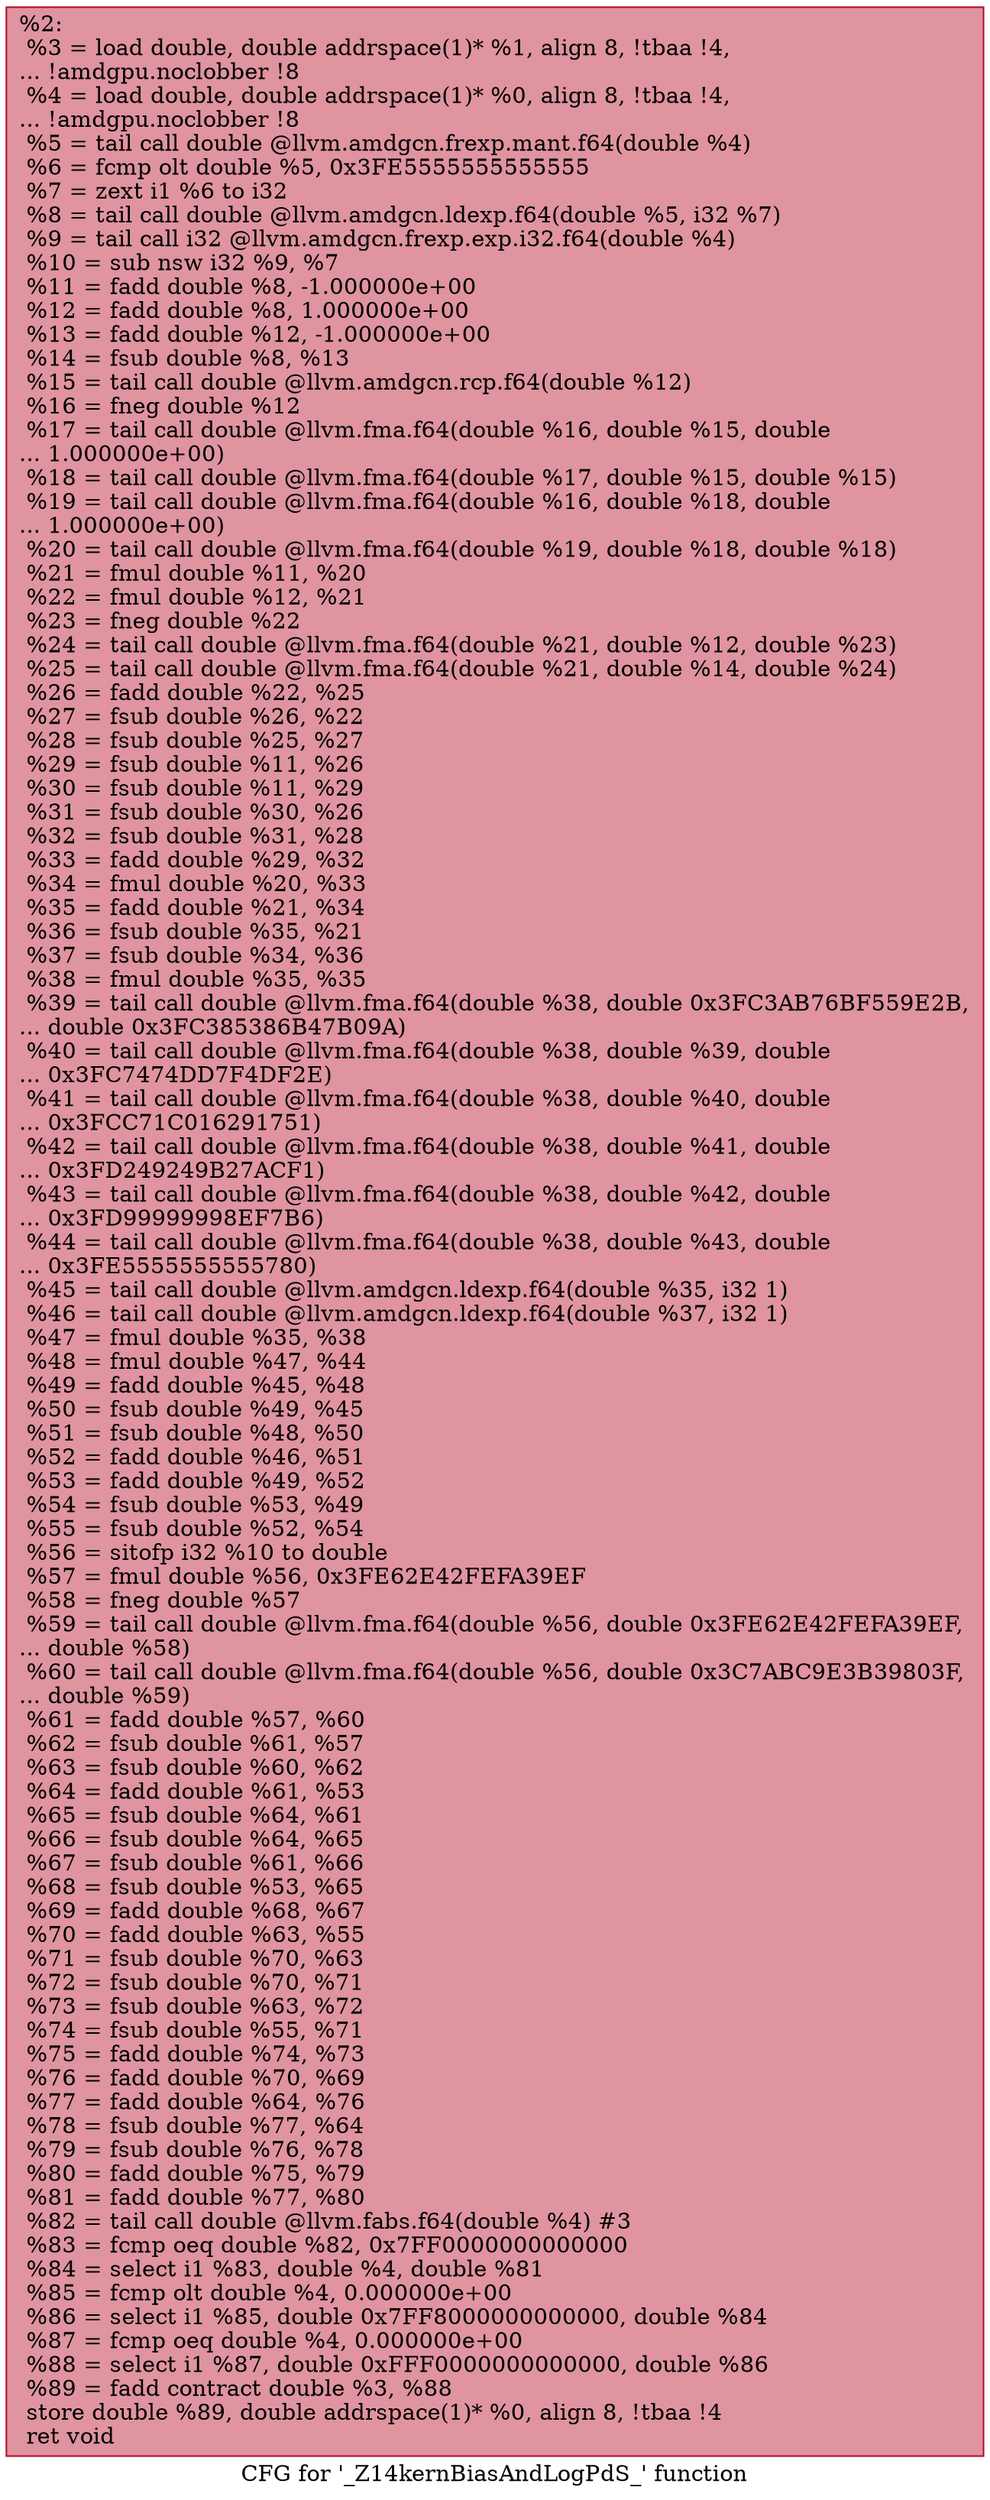 digraph "CFG for '_Z14kernBiasAndLogPdS_' function" {
	label="CFG for '_Z14kernBiasAndLogPdS_' function";

	Node0x4748cf0 [shape=record,color="#b70d28ff", style=filled, fillcolor="#b70d2870",label="{%2:\l  %3 = load double, double addrspace(1)* %1, align 8, !tbaa !4,\l... !amdgpu.noclobber !8\l  %4 = load double, double addrspace(1)* %0, align 8, !tbaa !4,\l... !amdgpu.noclobber !8\l  %5 = tail call double @llvm.amdgcn.frexp.mant.f64(double %4)\l  %6 = fcmp olt double %5, 0x3FE5555555555555\l  %7 = zext i1 %6 to i32\l  %8 = tail call double @llvm.amdgcn.ldexp.f64(double %5, i32 %7)\l  %9 = tail call i32 @llvm.amdgcn.frexp.exp.i32.f64(double %4)\l  %10 = sub nsw i32 %9, %7\l  %11 = fadd double %8, -1.000000e+00\l  %12 = fadd double %8, 1.000000e+00\l  %13 = fadd double %12, -1.000000e+00\l  %14 = fsub double %8, %13\l  %15 = tail call double @llvm.amdgcn.rcp.f64(double %12)\l  %16 = fneg double %12\l  %17 = tail call double @llvm.fma.f64(double %16, double %15, double\l... 1.000000e+00)\l  %18 = tail call double @llvm.fma.f64(double %17, double %15, double %15)\l  %19 = tail call double @llvm.fma.f64(double %16, double %18, double\l... 1.000000e+00)\l  %20 = tail call double @llvm.fma.f64(double %19, double %18, double %18)\l  %21 = fmul double %11, %20\l  %22 = fmul double %12, %21\l  %23 = fneg double %22\l  %24 = tail call double @llvm.fma.f64(double %21, double %12, double %23)\l  %25 = tail call double @llvm.fma.f64(double %21, double %14, double %24)\l  %26 = fadd double %22, %25\l  %27 = fsub double %26, %22\l  %28 = fsub double %25, %27\l  %29 = fsub double %11, %26\l  %30 = fsub double %11, %29\l  %31 = fsub double %30, %26\l  %32 = fsub double %31, %28\l  %33 = fadd double %29, %32\l  %34 = fmul double %20, %33\l  %35 = fadd double %21, %34\l  %36 = fsub double %35, %21\l  %37 = fsub double %34, %36\l  %38 = fmul double %35, %35\l  %39 = tail call double @llvm.fma.f64(double %38, double 0x3FC3AB76BF559E2B,\l... double 0x3FC385386B47B09A)\l  %40 = tail call double @llvm.fma.f64(double %38, double %39, double\l... 0x3FC7474DD7F4DF2E)\l  %41 = tail call double @llvm.fma.f64(double %38, double %40, double\l... 0x3FCC71C016291751)\l  %42 = tail call double @llvm.fma.f64(double %38, double %41, double\l... 0x3FD249249B27ACF1)\l  %43 = tail call double @llvm.fma.f64(double %38, double %42, double\l... 0x3FD99999998EF7B6)\l  %44 = tail call double @llvm.fma.f64(double %38, double %43, double\l... 0x3FE5555555555780)\l  %45 = tail call double @llvm.amdgcn.ldexp.f64(double %35, i32 1)\l  %46 = tail call double @llvm.amdgcn.ldexp.f64(double %37, i32 1)\l  %47 = fmul double %35, %38\l  %48 = fmul double %47, %44\l  %49 = fadd double %45, %48\l  %50 = fsub double %49, %45\l  %51 = fsub double %48, %50\l  %52 = fadd double %46, %51\l  %53 = fadd double %49, %52\l  %54 = fsub double %53, %49\l  %55 = fsub double %52, %54\l  %56 = sitofp i32 %10 to double\l  %57 = fmul double %56, 0x3FE62E42FEFA39EF\l  %58 = fneg double %57\l  %59 = tail call double @llvm.fma.f64(double %56, double 0x3FE62E42FEFA39EF,\l... double %58)\l  %60 = tail call double @llvm.fma.f64(double %56, double 0x3C7ABC9E3B39803F,\l... double %59)\l  %61 = fadd double %57, %60\l  %62 = fsub double %61, %57\l  %63 = fsub double %60, %62\l  %64 = fadd double %61, %53\l  %65 = fsub double %64, %61\l  %66 = fsub double %64, %65\l  %67 = fsub double %61, %66\l  %68 = fsub double %53, %65\l  %69 = fadd double %68, %67\l  %70 = fadd double %63, %55\l  %71 = fsub double %70, %63\l  %72 = fsub double %70, %71\l  %73 = fsub double %63, %72\l  %74 = fsub double %55, %71\l  %75 = fadd double %74, %73\l  %76 = fadd double %70, %69\l  %77 = fadd double %64, %76\l  %78 = fsub double %77, %64\l  %79 = fsub double %76, %78\l  %80 = fadd double %75, %79\l  %81 = fadd double %77, %80\l  %82 = tail call double @llvm.fabs.f64(double %4) #3\l  %83 = fcmp oeq double %82, 0x7FF0000000000000\l  %84 = select i1 %83, double %4, double %81\l  %85 = fcmp olt double %4, 0.000000e+00\l  %86 = select i1 %85, double 0x7FF8000000000000, double %84\l  %87 = fcmp oeq double %4, 0.000000e+00\l  %88 = select i1 %87, double 0xFFF0000000000000, double %86\l  %89 = fadd contract double %3, %88\l  store double %89, double addrspace(1)* %0, align 8, !tbaa !4\l  ret void\l}"];
}
